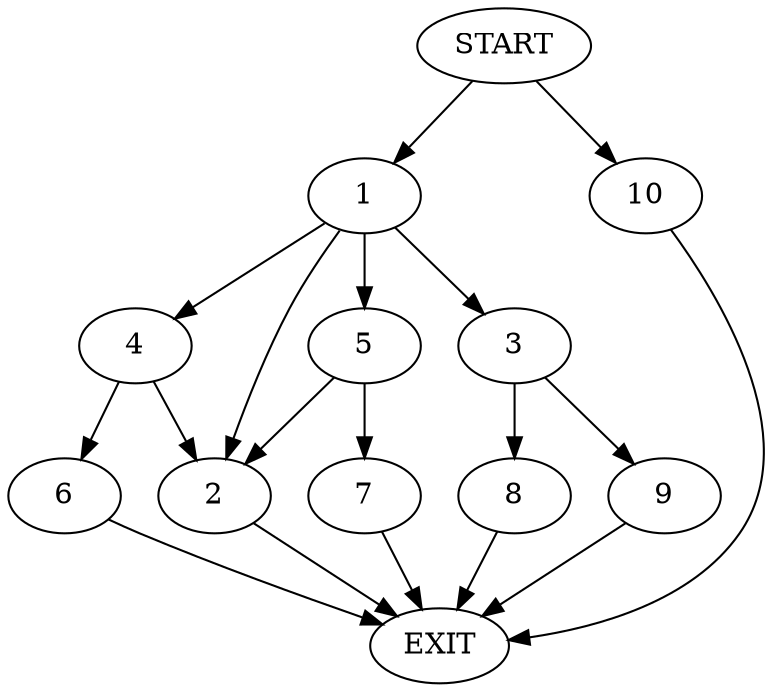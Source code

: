 digraph {
0 [label="START"]
11 [label="EXIT"]
0 -> 1
1 -> 2
1 -> 3
1 -> 4
1 -> 5
2 -> 11
4 -> 2
4 -> 6
5 -> 2
5 -> 7
3 -> 8
3 -> 9
0 -> 10
10 -> 11
6 -> 11
8 -> 11
9 -> 11
7 -> 11
}
